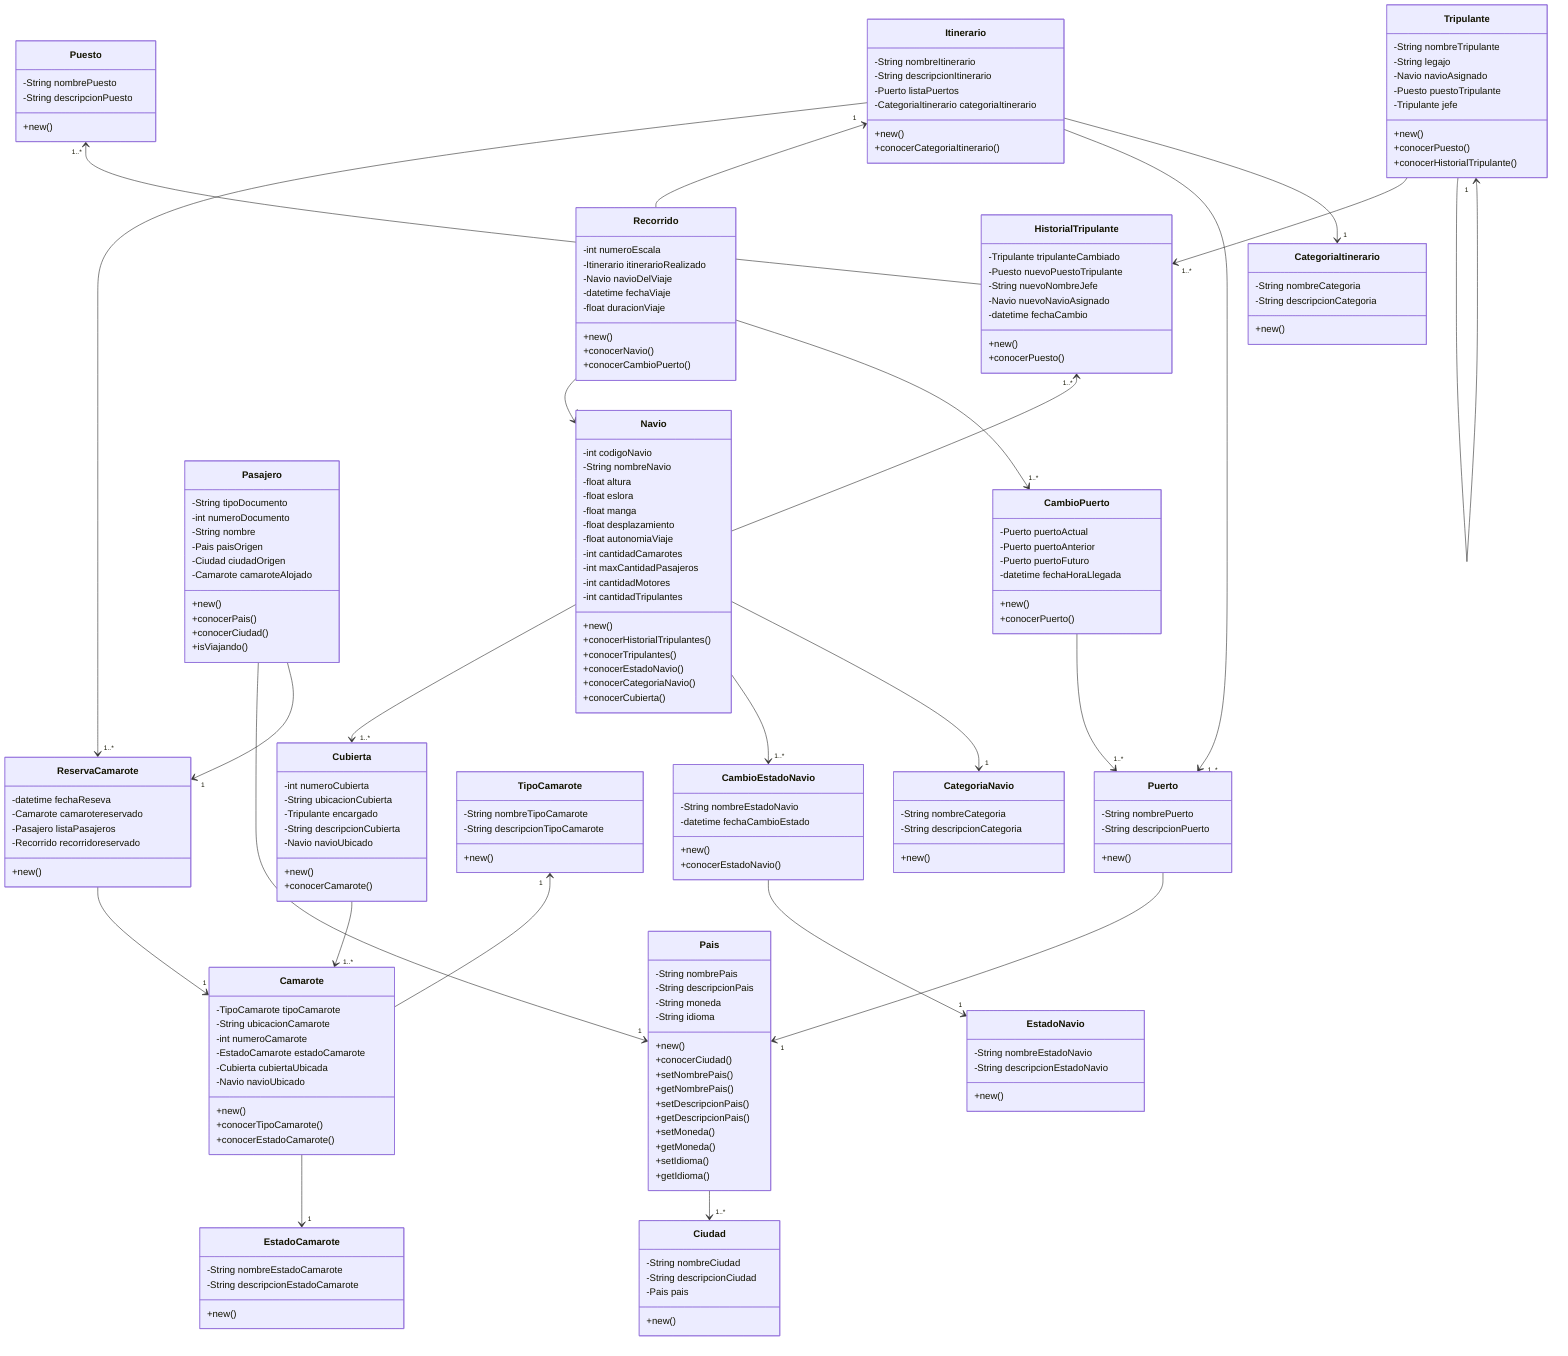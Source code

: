 classDiagram
    class Itinerario {
        -String nombreItinerario
        -String descripcionItinerario
        -Puerto listaPuertos
        -CategoriaItinerario categoriaItinerario

        +new()
        +conocerCategoriaItinerario()
    }

    class Recorrido {
        -int numeroEscala
        -Itinerario itinerarioRealizado
        -Navio navioDelViaje
        -datetime fechaViaje
        -float duracionViaje

        +new()
        +conocerNavio()
        +conocerCambioPuerto()
    }

    class Navio {
        -int codigoNavio
        -String nombreNavio
        -float altura
        -float eslora
        -float manga
        -float desplazamiento
        -float autonomiaViaje
        -int cantidadCamarotes
        -int maxCantidadPasajeros
        -int cantidadMotores
        -int cantidadTripulantes
        

        +new()
        +conocerHistorialTripulantes()
        +conocerTripulantes()
        +conocerEstadoNavio()
        +conocerCategoriaNavio()
        +conocerCubierta()
    }

    class Cubierta {
        -int numeroCubierta
        -String ubicacionCubierta
        -Tripulante encargado
        -String descripcionCubierta
        -Navio navioUbicado
    
        +new()
        +conocerCamarote()
    }

    class Camarote {
        -TipoCamarote tipoCamarote
        -String ubicacionCamarote
        -int numeroCamarote
        -EstadoCamarote estadoCamarote
        -Cubierta cubiertaUbicada
        -Navio navioUbicado
    
        +new()
        +conocerTipoCamarote()
        +conocerEstadoCamarote()
    }

    class Tripulante {
        -String nombreTripulante
        -String legajo
        -Navio navioAsignado
        -Puesto puestoTripulante
        -Tripulante jefe
    
        +new()
        +conocerPuesto()
        +conocerHistorialTripulante()
    }

    class HistorialTripulante {
        -Tripulante tripulanteCambiado
        -Puesto nuevoPuestoTripulante
        -String nuevoNombreJefe
        -Navio nuevoNavioAsignado
        -datetime fechaCambio
    
        +new()
        +conocerPuesto()
    }

    class Puesto {
        -String nombrePuesto
        -String descripcionPuesto
    
        +new()
    }

    class Puerto {
        -String nombrePuerto
        -String descripcionPuerto
    
        +new()
    }

    class Pasajero {
        -String tipoDocumento
        -int numeroDocumento
        -String nombre
        -Pais paisOrigen
        -Ciudad ciudadOrigen
        -Camarote camaroteAlojado
    
        +new()
        +conocerPais()
        +conocerCiudad()
        +isViajando()
    }

    class EstadoNavio {
        -String nombreEstadoNavio
        -String descripcionEstadoNavio
    
        +new()
    }

    class EstadoCamarote {
        -String nombreEstadoCamarote
        -String descripcionEstadoCamarote
    
        +new()
    }

    class ReservaCamarote {
        -datetime fechaReseva
        -Camarote camarotereservado
        -Pasajero listaPasajeros
        -Recorrido recorridoreservado
    
        +new()
    }

    class TipoCamarote {
        -String nombreTipoCamarote
        -String descripcionTipoCamarote
    
        +new()
    }

    class CambioEstadoNavio {
        -String nombreEstadoNavio
        -datetime fechaCambioEstado

        +new()
        +conocerEstadoNavio()
    }

    class CategoriaNavio {
        -String nombreCategoria
        -String descripcionCategoria
    
        +new()
    }

    class CategoriaItinerario {
        -String nombreCategoria
        -String descripcionCategoria
    
        +new()
    }

    class Pais {
        -String nombrePais
        -String descripcionPais
        -String moneda
        -String idioma

        +new()
        +conocerCiudad()

        +setNombrePais()
        +getNombrePais()
        +setDescripcionPais()
        +getDescripcionPais()
        +setMoneda()
        +getMoneda()
        +setIdioma()
        +getIdioma()
    }

    class Ciudad {
        -String nombreCiudad
        -String descripcionCiudad
        -Pais pais

        +new()
    }

    class CambioPuerto {
        -Puerto puertoActual
        -Puerto puertoAnterior
        -Puerto puertoFuturo
        -datetime fechaHoraLlegada

        +new()
        +conocerPuerto()
    }

    Itinerario --> "1..*" ReservaCamarote
    Itinerario "1" <-- Recorrido
    Itinerario --> "1..*" Puerto
    Recorrido --> "1" Navio
    Puesto "1..*" <-- HistorialTripulante
    TipoCamarote "1" <-- Camarote
    Camarote --> "1" EstadoCamarote
    Navio --> "1..*" Cubierta
    Cubierta --> "1..*" Camarote
    Itinerario --> "1" CategoriaItinerario
    Pasajero --> "1" Pais
    Puerto --> "1" Pais
    Pasajero --> "1" ReservaCamarote
    ReservaCamarote --> "1" Camarote
    Pais --> "1..*" Ciudad
    Navio --> "1..*" CambioEstadoNavio
    CambioEstadoNavio --> "1" EstadoNavio
    Recorrido --> "1..*" CambioPuerto
    CambioPuerto --> "1..*" Puerto
    Navio --> "1" CategoriaNavio
    Tripulante --> "1..*" HistorialTripulante
    Tripulante --> "1" Tripulante
    HistorialTripulante "1..*" <-- Navio